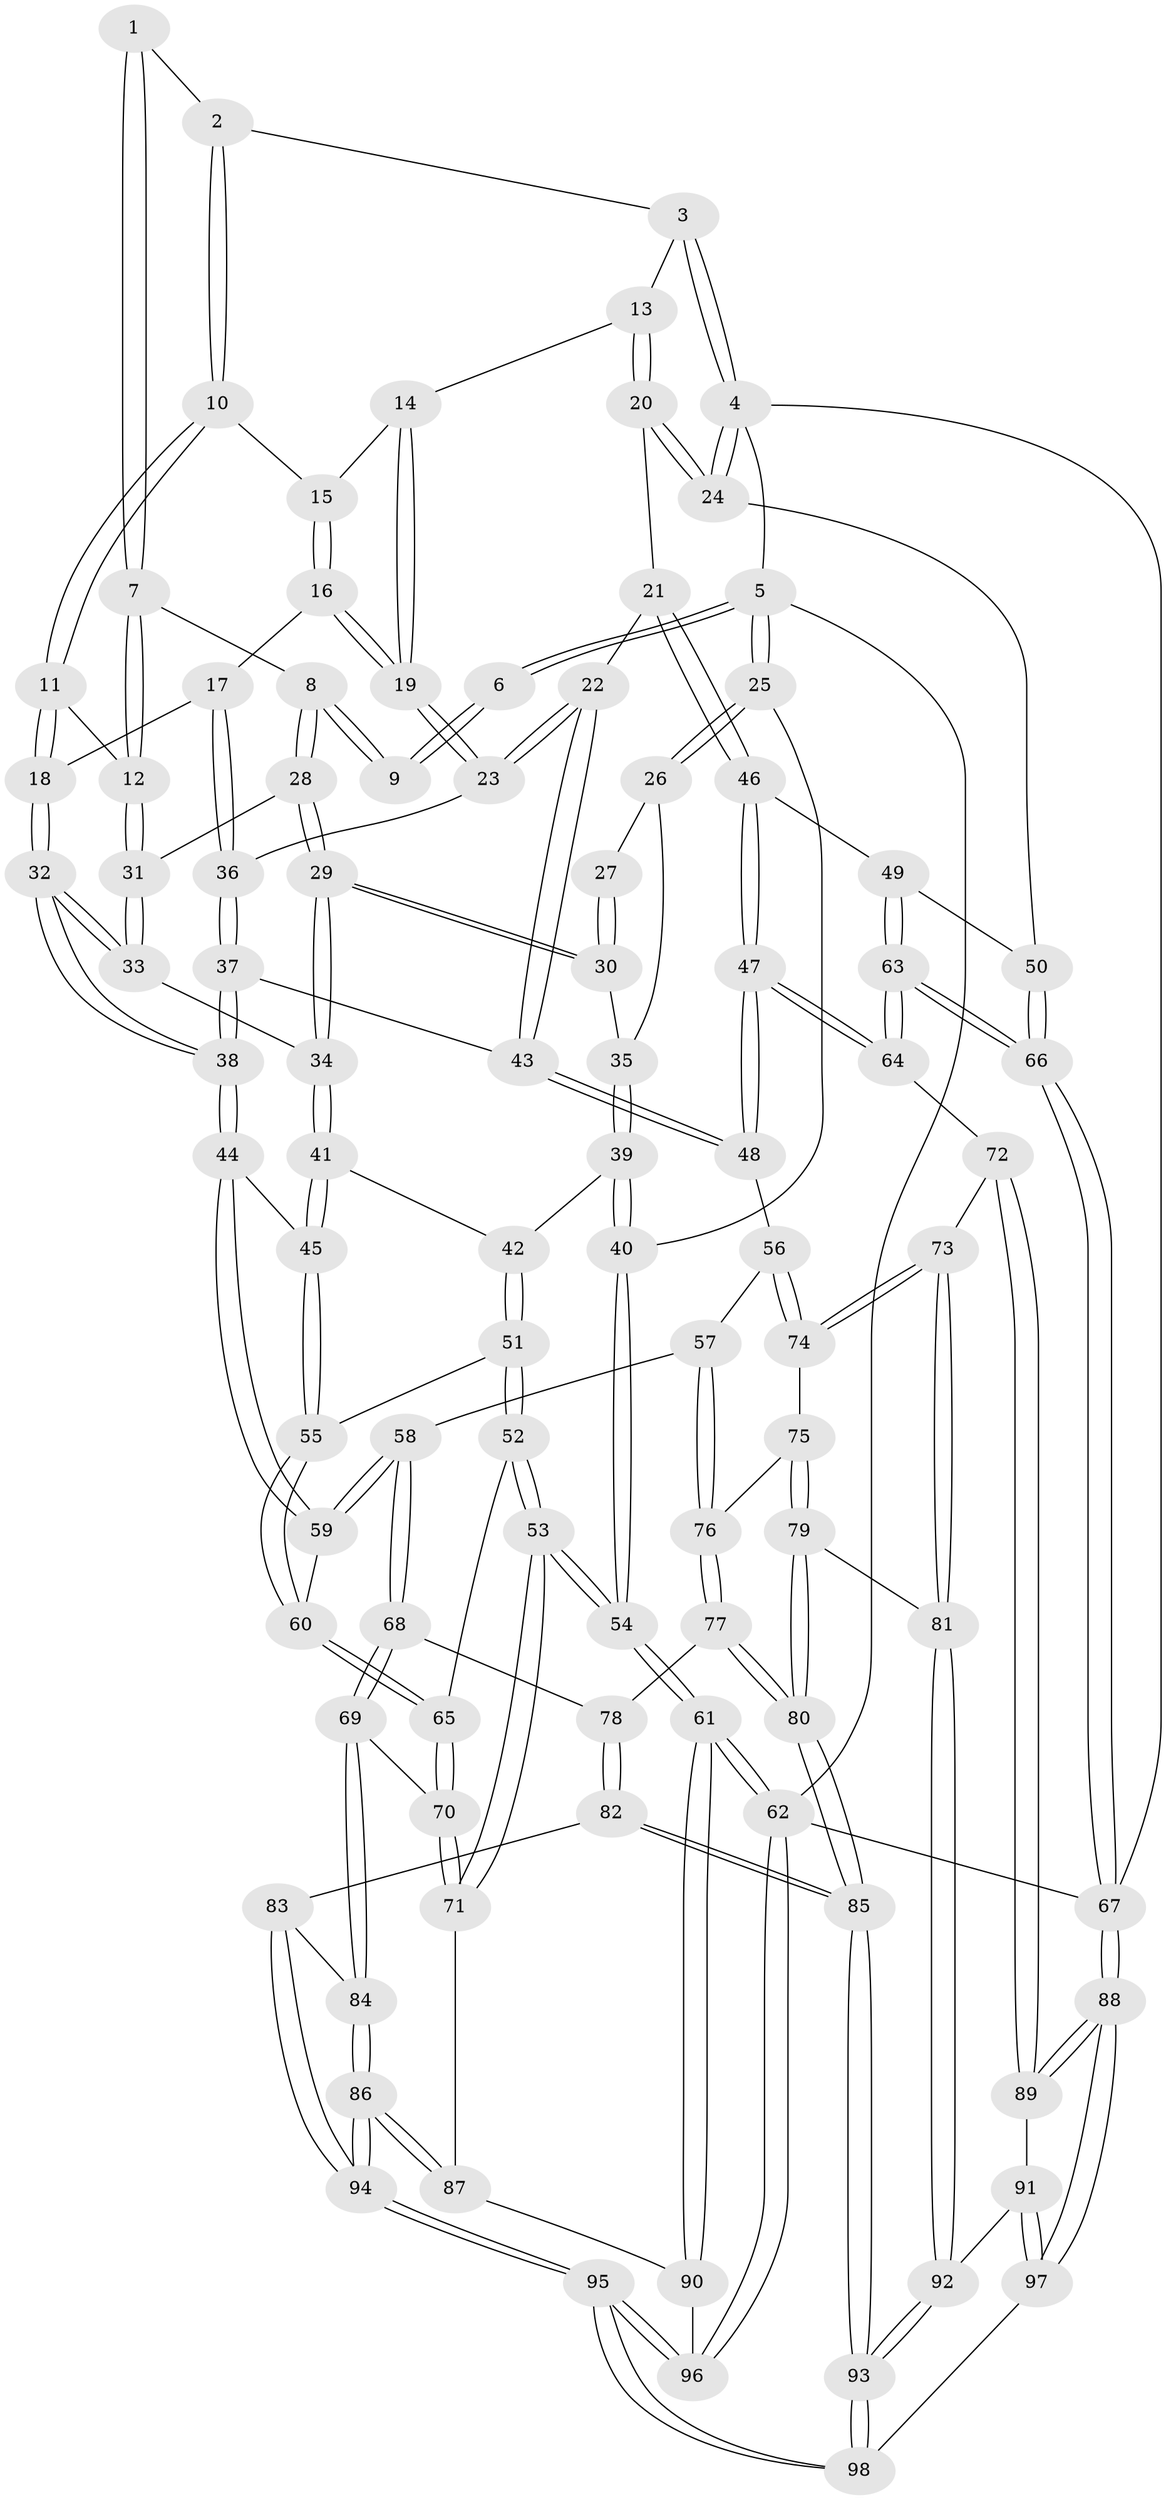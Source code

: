// coarse degree distribution, {3: 0.1323529411764706, 5: 0.4117647058823529, 4: 0.23529411764705882, 6: 0.19117647058823528, 7: 0.014705882352941176, 8: 0.014705882352941176}
// Generated by graph-tools (version 1.1) at 2025/05/03/04/25 22:05:06]
// undirected, 98 vertices, 242 edges
graph export_dot {
graph [start="1"]
  node [color=gray90,style=filled];
  1 [pos="+0.40751482883666+0"];
  2 [pos="+0.6551813122920545+0"];
  3 [pos="+1+0"];
  4 [pos="+1+0"];
  5 [pos="+0+0"];
  6 [pos="+0.16687070076298016+0"];
  7 [pos="+0.3917705619581363+0.04615000017712472"];
  8 [pos="+0.21596943856910408+0.12615842342916117"];
  9 [pos="+0.19396127088607226+0.11121099472267415"];
  10 [pos="+0.6220141516319327+0.05680350161304508"];
  11 [pos="+0.5350187719309635+0.15208220877937229"];
  12 [pos="+0.4601997437169636+0.14005190085648225"];
  13 [pos="+0.8562152236528178+0.10699966921858381"];
  14 [pos="+0.7800808470910349+0.14042098319868818"];
  15 [pos="+0.7247352441556275+0.1326820695228254"];
  16 [pos="+0.6830927276648375+0.1984696781743225"];
  17 [pos="+0.5882962191012983+0.2396442560469558"];
  18 [pos="+0.5763710946243904+0.23929695569963597"];
  19 [pos="+0.7549676062739473+0.27895034263556834"];
  20 [pos="+0.892872477700476+0.17549483135940447"];
  21 [pos="+0.8965227939881497+0.3725302568624208"];
  22 [pos="+0.8840546497605696+0.3695296330706367"];
  23 [pos="+0.7551916299950948+0.281419989982572"];
  24 [pos="+1+0.19415792599907436"];
  25 [pos="+0+0.010361445300043374"];
  26 [pos="+0+0.13220665610361915"];
  27 [pos="+0.1343480861051355+0.12323824267382168"];
  28 [pos="+0.24234707100516426+0.19733584547992644"];
  29 [pos="+0.23578562643441325+0.2774060963010291"];
  30 [pos="+0.11490048377800852+0.27590945418257096"];
  31 [pos="+0.41259253048130795+0.19642762620183815"];
  32 [pos="+0.5265799269238212+0.40718435999335134"];
  33 [pos="+0.4035407249724947+0.26884176925212694"];
  34 [pos="+0.26058595067854934+0.3390130948707232"];
  35 [pos="+0.07786733347804879+0.286444118535927"];
  36 [pos="+0.7146993746666153+0.293259878151414"];
  37 [pos="+0.625097267967211+0.4390099679647013"];
  38 [pos="+0.526865927628815+0.4111272034575592"];
  39 [pos="+0.0628082173093808+0.368755887888506"];
  40 [pos="+0+0.3633561906521106"];
  41 [pos="+0.25902805878346724+0.3915080141783133"];
  42 [pos="+0.1181510692386971+0.435095602948575"];
  43 [pos="+0.6300880460487338+0.44237680499257126"];
  44 [pos="+0.4880384534526933+0.4450278378926213"];
  45 [pos="+0.2993419373263476+0.43409781237914613"];
  46 [pos="+0.9704656386556118+0.43888409962630337"];
  47 [pos="+0.7725824753813986+0.6231729379511154"];
  48 [pos="+0.7288688770786064+0.6196648887371188"];
  49 [pos="+0.9836208939189902+0.44031149532163344"];
  50 [pos="+1+0.427618190088333"];
  51 [pos="+0.06310558867648304+0.5594330270768959"];
  52 [pos="+0.0578275340111588+0.5666429192257452"];
  53 [pos="+0+0.7085246554772444"];
  54 [pos="+0+0.7212778278365258"];
  55 [pos="+0.2831550462984918+0.5350696419428028"];
  56 [pos="+0.6980928202255168+0.6405401768448157"];
  57 [pos="+0.5102063837156334+0.6596029641301079"];
  58 [pos="+0.5001004787165265+0.6569066967507097"];
  59 [pos="+0.4734190431286502+0.6262715122100442"];
  60 [pos="+0.30202360052551663+0.6445736485400604"];
  61 [pos="+0+1"];
  62 [pos="+0+1"];
  63 [pos="+0.9499033663805273+0.8062455503132213"];
  64 [pos="+0.8749341872568946+0.7874816722718129"];
  65 [pos="+0.30037980943046744+0.6466361395161941"];
  66 [pos="+1+1"];
  67 [pos="+1+1"];
  68 [pos="+0.4375633146125214+0.8085148644102745"];
  69 [pos="+0.38344473555159914+0.8283139403840923"];
  70 [pos="+0.26971754632358197+0.7277289218848395"];
  71 [pos="+0.15170111398217428+0.7898482039335257"];
  72 [pos="+0.8144575803721762+0.8367664991112856"];
  73 [pos="+0.7552601652040265+0.8617231217773452"];
  74 [pos="+0.6613743488895002+0.7775380019874002"];
  75 [pos="+0.6344888010702775+0.7937906116971107"];
  76 [pos="+0.5778009992283683+0.7868293660342611"];
  77 [pos="+0.5418554640305433+0.8295825268193857"];
  78 [pos="+0.47332284252056733+0.8299091386542767"];
  79 [pos="+0.6231680307261799+0.8905485362497132"];
  80 [pos="+0.5943307717797516+0.9152248106731024"];
  81 [pos="+0.7391492766175318+0.884507329728228"];
  82 [pos="+0.5157228525151426+0.9675977319633865"];
  83 [pos="+0.45798510314375396+0.9515214980943134"];
  84 [pos="+0.3610443287223838+0.9081373223912074"];
  85 [pos="+0.5613341907172055+1"];
  86 [pos="+0.2912600392923957+0.9768286265563687"];
  87 [pos="+0.16558559394047165+0.825872570875603"];
  88 [pos="+1+1"];
  89 [pos="+0.8360483440782702+0.9875245575418821"];
  90 [pos="+0.13257932453650953+0.9311131100374316"];
  91 [pos="+0.7459084131059613+0.9528865181499026"];
  92 [pos="+0.7360912437991162+0.9242802909227652"];
  93 [pos="+0.564787041113258+1"];
  94 [pos="+0.2617104527417464+1"];
  95 [pos="+0.2401871602384002+1"];
  96 [pos="+0.22083587979920352+1"];
  97 [pos="+0.6578043775096629+1"];
  98 [pos="+0.5818061857421384+1"];
  1 -- 2;
  1 -- 7;
  1 -- 7;
  2 -- 3;
  2 -- 10;
  2 -- 10;
  3 -- 4;
  3 -- 4;
  3 -- 13;
  4 -- 5;
  4 -- 24;
  4 -- 24;
  4 -- 67;
  5 -- 6;
  5 -- 6;
  5 -- 25;
  5 -- 25;
  5 -- 62;
  6 -- 9;
  6 -- 9;
  7 -- 8;
  7 -- 12;
  7 -- 12;
  8 -- 9;
  8 -- 9;
  8 -- 28;
  8 -- 28;
  10 -- 11;
  10 -- 11;
  10 -- 15;
  11 -- 12;
  11 -- 18;
  11 -- 18;
  12 -- 31;
  12 -- 31;
  13 -- 14;
  13 -- 20;
  13 -- 20;
  14 -- 15;
  14 -- 19;
  14 -- 19;
  15 -- 16;
  15 -- 16;
  16 -- 17;
  16 -- 19;
  16 -- 19;
  17 -- 18;
  17 -- 36;
  17 -- 36;
  18 -- 32;
  18 -- 32;
  19 -- 23;
  19 -- 23;
  20 -- 21;
  20 -- 24;
  20 -- 24;
  21 -- 22;
  21 -- 46;
  21 -- 46;
  22 -- 23;
  22 -- 23;
  22 -- 43;
  22 -- 43;
  23 -- 36;
  24 -- 50;
  25 -- 26;
  25 -- 26;
  25 -- 40;
  26 -- 27;
  26 -- 35;
  27 -- 30;
  27 -- 30;
  28 -- 29;
  28 -- 29;
  28 -- 31;
  29 -- 30;
  29 -- 30;
  29 -- 34;
  29 -- 34;
  30 -- 35;
  31 -- 33;
  31 -- 33;
  32 -- 33;
  32 -- 33;
  32 -- 38;
  32 -- 38;
  33 -- 34;
  34 -- 41;
  34 -- 41;
  35 -- 39;
  35 -- 39;
  36 -- 37;
  36 -- 37;
  37 -- 38;
  37 -- 38;
  37 -- 43;
  38 -- 44;
  38 -- 44;
  39 -- 40;
  39 -- 40;
  39 -- 42;
  40 -- 54;
  40 -- 54;
  41 -- 42;
  41 -- 45;
  41 -- 45;
  42 -- 51;
  42 -- 51;
  43 -- 48;
  43 -- 48;
  44 -- 45;
  44 -- 59;
  44 -- 59;
  45 -- 55;
  45 -- 55;
  46 -- 47;
  46 -- 47;
  46 -- 49;
  47 -- 48;
  47 -- 48;
  47 -- 64;
  47 -- 64;
  48 -- 56;
  49 -- 50;
  49 -- 63;
  49 -- 63;
  50 -- 66;
  50 -- 66;
  51 -- 52;
  51 -- 52;
  51 -- 55;
  52 -- 53;
  52 -- 53;
  52 -- 65;
  53 -- 54;
  53 -- 54;
  53 -- 71;
  53 -- 71;
  54 -- 61;
  54 -- 61;
  55 -- 60;
  55 -- 60;
  56 -- 57;
  56 -- 74;
  56 -- 74;
  57 -- 58;
  57 -- 76;
  57 -- 76;
  58 -- 59;
  58 -- 59;
  58 -- 68;
  58 -- 68;
  59 -- 60;
  60 -- 65;
  60 -- 65;
  61 -- 62;
  61 -- 62;
  61 -- 90;
  61 -- 90;
  62 -- 67;
  62 -- 96;
  62 -- 96;
  63 -- 64;
  63 -- 64;
  63 -- 66;
  63 -- 66;
  64 -- 72;
  65 -- 70;
  65 -- 70;
  66 -- 67;
  66 -- 67;
  67 -- 88;
  67 -- 88;
  68 -- 69;
  68 -- 69;
  68 -- 78;
  69 -- 70;
  69 -- 84;
  69 -- 84;
  70 -- 71;
  70 -- 71;
  71 -- 87;
  72 -- 73;
  72 -- 89;
  72 -- 89;
  73 -- 74;
  73 -- 74;
  73 -- 81;
  73 -- 81;
  74 -- 75;
  75 -- 76;
  75 -- 79;
  75 -- 79;
  76 -- 77;
  76 -- 77;
  77 -- 78;
  77 -- 80;
  77 -- 80;
  78 -- 82;
  78 -- 82;
  79 -- 80;
  79 -- 80;
  79 -- 81;
  80 -- 85;
  80 -- 85;
  81 -- 92;
  81 -- 92;
  82 -- 83;
  82 -- 85;
  82 -- 85;
  83 -- 84;
  83 -- 94;
  83 -- 94;
  84 -- 86;
  84 -- 86;
  85 -- 93;
  85 -- 93;
  86 -- 87;
  86 -- 87;
  86 -- 94;
  86 -- 94;
  87 -- 90;
  88 -- 89;
  88 -- 89;
  88 -- 97;
  88 -- 97;
  89 -- 91;
  90 -- 96;
  91 -- 92;
  91 -- 97;
  91 -- 97;
  92 -- 93;
  92 -- 93;
  93 -- 98;
  93 -- 98;
  94 -- 95;
  94 -- 95;
  95 -- 96;
  95 -- 96;
  95 -- 98;
  95 -- 98;
  97 -- 98;
}
